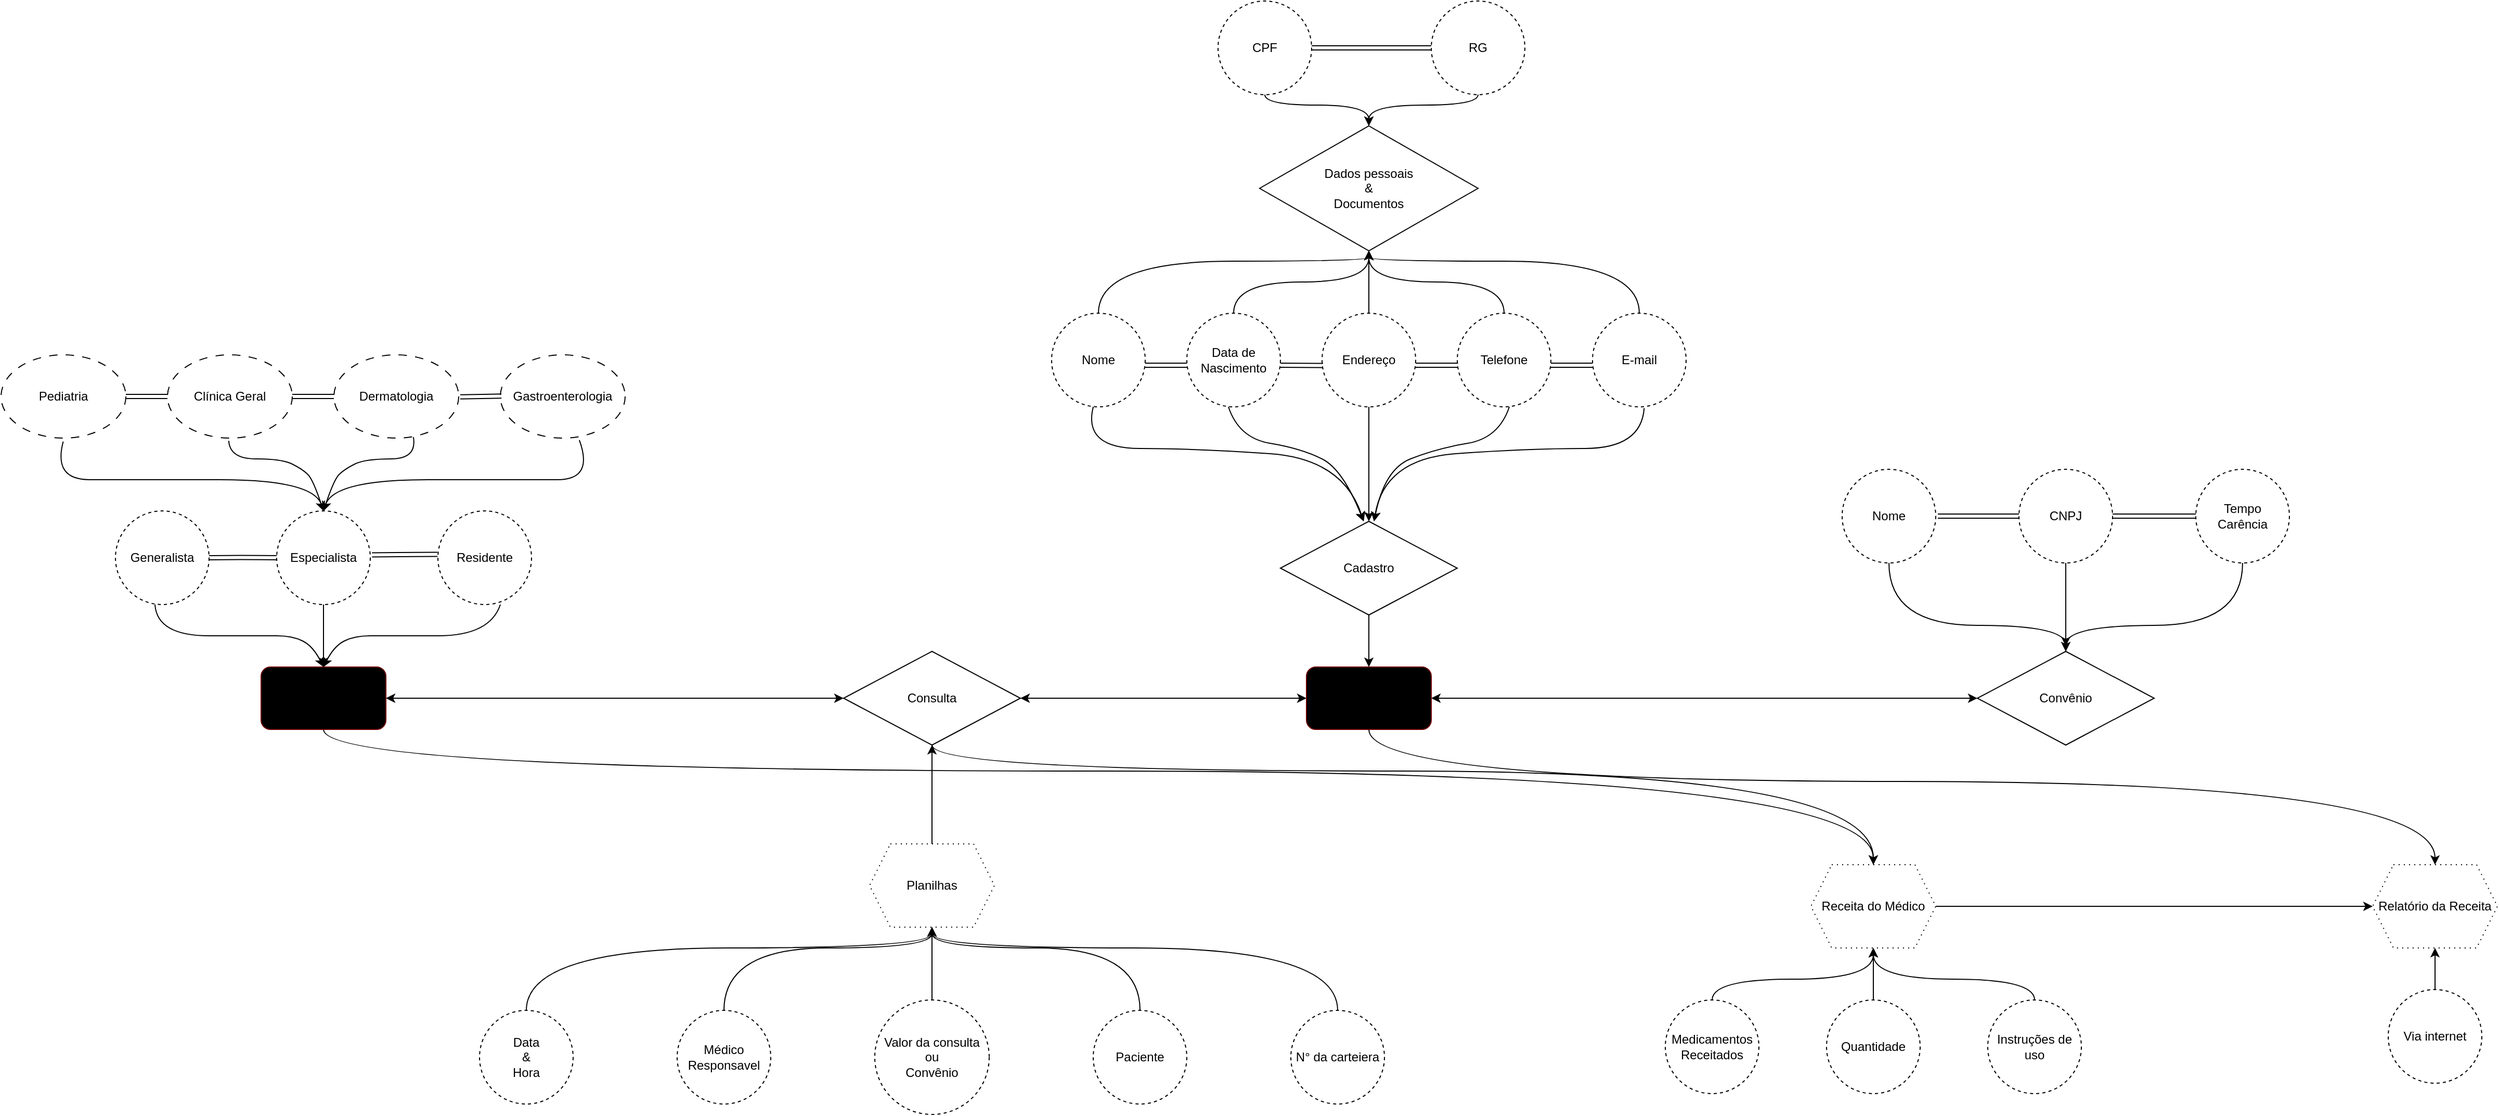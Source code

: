 <mxfile version="26.2.14">
  <diagram name="Página-1" id="sYi_9-bd4zvebP601EwW">
    <mxGraphModel dx="3021" dy="2364" grid="1" gridSize="10" guides="1" tooltips="1" connect="1" arrows="1" fold="1" page="1" pageScale="1" pageWidth="827" pageHeight="1169" background="none" math="0" shadow="0">
      <root>
        <mxCell id="0" />
        <mxCell id="1" parent="0" />
        <mxCell id="tx1sG5r3YP57wAG_Tnjf-47" style="edgeStyle=orthogonalEdgeStyle;rounded=0;orthogonalLoop=1;jettySize=auto;html=1;entryX=0.5;entryY=0;entryDx=0;entryDy=0;curved=1;" edge="1" parent="1" source="UL4wphMUHeNL7HO7xTFo-1" target="tx1sG5r3YP57wAG_Tnjf-45">
          <mxGeometry relative="1" as="geometry">
            <mxPoint x="1330" y="660" as="targetPoint" />
            <Array as="points">
              <mxPoint x="10" y="570" />
              <mxPoint x="1500" y="570" />
            </Array>
          </mxGeometry>
        </mxCell>
        <mxCell id="UL4wphMUHeNL7HO7xTFo-1" value="&lt;font style=&quot;&quot;&gt;Médico&lt;/font&gt;" style="rounded=1;whiteSpace=wrap;html=1;fillColor=light-dark(default, #49a3d0);fontColor=default;strokeColor=#6F0000;" parent="1" vertex="1">
          <mxGeometry x="-50" y="470" width="120" height="60" as="geometry" />
        </mxCell>
        <mxCell id="tx1sG5r3YP57wAG_Tnjf-57" style="edgeStyle=orthogonalEdgeStyle;rounded=0;orthogonalLoop=1;jettySize=auto;html=1;curved=1;" edge="1" parent="1" source="UL4wphMUHeNL7HO7xTFo-2" target="tx1sG5r3YP57wAG_Tnjf-56">
          <mxGeometry relative="1" as="geometry">
            <Array as="points">
              <mxPoint x="1015" y="580" />
              <mxPoint x="2040" y="580" />
            </Array>
          </mxGeometry>
        </mxCell>
        <mxCell id="UL4wphMUHeNL7HO7xTFo-2" value="Paciente" style="rounded=1;whiteSpace=wrap;html=1;fillColor=light-dark(default, #49a3d0);fontColor=default;strokeColor=#6F0000;" parent="1" vertex="1">
          <mxGeometry x="955" y="470" width="120" height="60" as="geometry" />
        </mxCell>
        <mxCell id="UL4wphMUHeNL7HO7xTFo-3" value="Generalista" style="ellipse;whiteSpace=wrap;html=1;aspect=fixed;strokeColor=light-dark(#000000,#FFE1F2);dashed=1;" parent="1" vertex="1">
          <mxGeometry x="-190" y="320" width="90" height="90" as="geometry" />
        </mxCell>
        <mxCell id="UL4wphMUHeNL7HO7xTFo-4" value="Especialista" style="ellipse;whiteSpace=wrap;html=1;aspect=fixed;strokeColor=light-dark(#000000,#FFE1F2);dashed=1;" parent="1" vertex="1">
          <mxGeometry x="-35" y="320" width="90" height="90" as="geometry" />
        </mxCell>
        <mxCell id="UL4wphMUHeNL7HO7xTFo-5" value="Residente" style="ellipse;whiteSpace=wrap;html=1;aspect=fixed;strokeColor=light-dark(#000000,#FFE1F2);dashed=1;" parent="1" vertex="1">
          <mxGeometry x="120" y="320" width="90" height="90" as="geometry" />
        </mxCell>
        <mxCell id="UL4wphMUHeNL7HO7xTFo-7" value="" style="shape=link;html=1;rounded=0;entryX=0;entryY=0.5;entryDx=0;entryDy=0;exitX=1;exitY=0.5;exitDx=0;exitDy=0;" parent="1" source="UL4wphMUHeNL7HO7xTFo-3" target="UL4wphMUHeNL7HO7xTFo-4" edge="1">
          <mxGeometry width="100" relative="1" as="geometry">
            <mxPoint x="-120" y="364.8" as="sourcePoint" />
            <mxPoint x="-50" y="370" as="targetPoint" />
            <Array as="points">
              <mxPoint x="-70" y="364.8" />
            </Array>
          </mxGeometry>
        </mxCell>
        <mxCell id="UL4wphMUHeNL7HO7xTFo-9" value="" style="shape=link;html=1;rounded=0;entryX=-0.004;entryY=0.464;entryDx=0;entryDy=0;exitX=1.018;exitY=0.469;exitDx=0;exitDy=0;exitPerimeter=0;entryPerimeter=0;" parent="1" source="UL4wphMUHeNL7HO7xTFo-4" target="UL4wphMUHeNL7HO7xTFo-5" edge="1">
          <mxGeometry width="100" relative="1" as="geometry">
            <mxPoint x="60.0" y="360.0" as="sourcePoint" />
            <mxPoint x="117.93" y="362.13" as="targetPoint" />
            <Array as="points">
              <mxPoint x="97.93" y="361.93" />
            </Array>
          </mxGeometry>
        </mxCell>
        <mxCell id="UL4wphMUHeNL7HO7xTFo-22" value="" style="curved=1;endArrow=classic;html=1;rounded=0;entryX=0.5;entryY=0;entryDx=0;entryDy=0;exitX=0.422;exitY=1;exitDx=0;exitDy=0;exitPerimeter=0;" parent="1" source="UL4wphMUHeNL7HO7xTFo-3" target="UL4wphMUHeNL7HO7xTFo-1" edge="1">
          <mxGeometry width="50" height="50" relative="1" as="geometry">
            <mxPoint x="-142" y="420" as="sourcePoint" />
            <mxPoint x="-20" y="420" as="targetPoint" />
            <Array as="points">
              <mxPoint x="-150" y="440" />
              <mxPoint x="-50" y="440" />
              <mxPoint x="-20" y="440" />
              <mxPoint y="450" />
            </Array>
          </mxGeometry>
        </mxCell>
        <mxCell id="UL4wphMUHeNL7HO7xTFo-26" value="" style="curved=1;endArrow=classic;html=1;rounded=0;exitX=0.667;exitY=1;exitDx=0;exitDy=0;exitPerimeter=0;entryX=0.5;entryY=0;entryDx=0;entryDy=0;" parent="1" source="UL4wphMUHeNL7HO7xTFo-5" target="UL4wphMUHeNL7HO7xTFo-1" edge="1">
          <mxGeometry width="50" height="50" relative="1" as="geometry">
            <mxPoint x="160" y="420" as="sourcePoint" />
            <mxPoint x="20" y="460" as="targetPoint" />
            <Array as="points">
              <mxPoint x="170" y="440" />
              <mxPoint x="70" y="440" />
              <mxPoint x="40" y="440" />
              <mxPoint x="20" y="450" />
            </Array>
          </mxGeometry>
        </mxCell>
        <mxCell id="UL4wphMUHeNL7HO7xTFo-27" value="" style="endArrow=classic;html=1;rounded=0;exitX=0.5;exitY=1;exitDx=0;exitDy=0;" parent="1" source="UL4wphMUHeNL7HO7xTFo-4" target="UL4wphMUHeNL7HO7xTFo-1" edge="1">
          <mxGeometry width="50" height="50" relative="1" as="geometry">
            <mxPoint x="40" y="440" as="sourcePoint" />
            <mxPoint x="90" y="390" as="targetPoint" />
          </mxGeometry>
        </mxCell>
        <mxCell id="UL4wphMUHeNL7HO7xTFo-28" value="Pediatria" style="ellipse;whiteSpace=wrap;html=1;dashed=1;dashPattern=8 8;strokeColor=light-dark(#000000,#FFD2EC);" parent="1" vertex="1">
          <mxGeometry x="-300" y="170" width="120" height="80" as="geometry" />
        </mxCell>
        <mxCell id="UL4wphMUHeNL7HO7xTFo-29" value="Clínica Geral" style="ellipse;whiteSpace=wrap;html=1;dashed=1;dashPattern=8 8;strokeColor=light-dark(#000000,#FFD2EC);" parent="1" vertex="1">
          <mxGeometry x="-140" y="170" width="120" height="80" as="geometry" />
        </mxCell>
        <mxCell id="UL4wphMUHeNL7HO7xTFo-30" value="Dermatologia" style="ellipse;whiteSpace=wrap;html=1;dashed=1;dashPattern=8 8;strokeColor=light-dark(#000000,#FFD2EC);" parent="1" vertex="1">
          <mxGeometry x="20" y="170" width="120" height="80" as="geometry" />
        </mxCell>
        <mxCell id="UL4wphMUHeNL7HO7xTFo-31" value="Gastroenterologia" style="ellipse;whiteSpace=wrap;html=1;dashed=1;dashPattern=8 8;strokeColor=light-dark(#000000,#FFD2EC);" parent="1" vertex="1">
          <mxGeometry x="180" y="170" width="120" height="80" as="geometry" />
        </mxCell>
        <mxCell id="UL4wphMUHeNL7HO7xTFo-35" value="" style="shape=link;html=1;rounded=0;exitX=1;exitY=0.5;exitDx=0;exitDy=0;entryX=0;entryY=0.5;entryDx=0;entryDy=0;" parent="1" source="UL4wphMUHeNL7HO7xTFo-28" target="UL4wphMUHeNL7HO7xTFo-29" edge="1">
          <mxGeometry width="100" relative="1" as="geometry">
            <mxPoint x="-160" y="280" as="sourcePoint" />
            <mxPoint x="-150" y="210" as="targetPoint" />
          </mxGeometry>
        </mxCell>
        <mxCell id="UL4wphMUHeNL7HO7xTFo-36" value="" style="shape=link;html=1;rounded=0;exitX=1;exitY=0.5;exitDx=0;exitDy=0;" parent="1" source="UL4wphMUHeNL7HO7xTFo-29" edge="1">
          <mxGeometry width="100" relative="1" as="geometry">
            <mxPoint y="210" as="sourcePoint" />
            <mxPoint x="20" y="210" as="targetPoint" />
            <Array as="points">
              <mxPoint x="10" y="210" />
            </Array>
          </mxGeometry>
        </mxCell>
        <mxCell id="UL4wphMUHeNL7HO7xTFo-37" value="" style="shape=link;html=1;rounded=0;entryX=0.009;entryY=0.496;entryDx=0;entryDy=0;entryPerimeter=0;exitX=1.012;exitY=0.505;exitDx=0;exitDy=0;exitPerimeter=0;" parent="1" source="UL4wphMUHeNL7HO7xTFo-30" target="UL4wphMUHeNL7HO7xTFo-31" edge="1">
          <mxGeometry width="100" relative="1" as="geometry">
            <mxPoint x="150" y="210" as="sourcePoint" />
            <mxPoint x="170" y="210" as="targetPoint" />
            <Array as="points">
              <mxPoint x="170" y="209.86" />
            </Array>
          </mxGeometry>
        </mxCell>
        <mxCell id="UL4wphMUHeNL7HO7xTFo-38" value="" style="curved=1;endArrow=classic;html=1;rounded=0;exitX=0.498;exitY=1.042;exitDx=0;exitDy=0;exitPerimeter=0;entryX=0.5;entryY=0;entryDx=0;entryDy=0;" parent="1" source="UL4wphMUHeNL7HO7xTFo-28" target="UL4wphMUHeNL7HO7xTFo-4" edge="1">
          <mxGeometry width="50" height="50" relative="1" as="geometry">
            <mxPoint x="-60" y="290" as="sourcePoint" />
            <mxPoint x="20" y="280" as="targetPoint" />
            <Array as="points">
              <mxPoint x="-250" y="290" />
              <mxPoint x="-180" y="290" />
              <mxPoint y="290" />
            </Array>
          </mxGeometry>
        </mxCell>
        <mxCell id="UL4wphMUHeNL7HO7xTFo-39" value="" style="curved=1;endArrow=classic;html=1;rounded=0;exitX=0.633;exitY=1.024;exitDx=0;exitDy=0;exitPerimeter=0;entryX=0.5;entryY=0;entryDx=0;entryDy=0;" parent="1" source="UL4wphMUHeNL7HO7xTFo-31" target="UL4wphMUHeNL7HO7xTFo-4" edge="1">
          <mxGeometry width="50" height="50" relative="1" as="geometry">
            <mxPoint x="260" y="253" as="sourcePoint" />
            <mxPoint x="10" y="320" as="targetPoint" />
            <Array as="points">
              <mxPoint x="270" y="290" />
              <mxPoint x="200" y="290" />
              <mxPoint x="20" y="290" />
            </Array>
          </mxGeometry>
        </mxCell>
        <mxCell id="UL4wphMUHeNL7HO7xTFo-40" value="" style="curved=1;endArrow=classic;html=1;rounded=0;exitX=0.491;exitY=1.033;exitDx=0;exitDy=0;exitPerimeter=0;" parent="1" source="UL4wphMUHeNL7HO7xTFo-29" edge="1">
          <mxGeometry width="50" height="50" relative="1" as="geometry">
            <mxPoint x="-10" y="300" as="sourcePoint" />
            <mxPoint x="10" y="320" as="targetPoint" />
            <Array as="points">
              <mxPoint x="-80" y="270" />
              <mxPoint x="-30" y="270" />
              <mxPoint x="-10" y="280" />
              <mxPoint y="290" />
            </Array>
          </mxGeometry>
        </mxCell>
        <mxCell id="UL4wphMUHeNL7HO7xTFo-41" value="" style="curved=1;endArrow=classic;html=1;rounded=0;exitX=0.637;exitY=0.988;exitDx=0;exitDy=0;exitPerimeter=0;" parent="1" source="UL4wphMUHeNL7HO7xTFo-30" edge="1">
          <mxGeometry width="50" height="50" relative="1" as="geometry">
            <mxPoint x="101" y="253" as="sourcePoint" />
            <mxPoint x="10" y="320" as="targetPoint" />
            <Array as="points">
              <mxPoint x="100" y="270" />
              <mxPoint x="50" y="270" />
              <mxPoint x="30" y="280" />
              <mxPoint x="20" y="290" />
            </Array>
          </mxGeometry>
        </mxCell>
        <mxCell id="tx1sG5r3YP57wAG_Tnjf-2" style="edgeStyle=orthogonalEdgeStyle;rounded=0;orthogonalLoop=1;jettySize=auto;html=1;curved=1;" edge="1" parent="1" source="UL4wphMUHeNL7HO7xTFo-44" target="UL4wphMUHeNL7HO7xTFo-69">
          <mxGeometry relative="1" as="geometry">
            <Array as="points">
              <mxPoint x="755" y="80" />
              <mxPoint x="1015" y="80" />
            </Array>
          </mxGeometry>
        </mxCell>
        <mxCell id="UL4wphMUHeNL7HO7xTFo-44" value="Nome" style="ellipse;whiteSpace=wrap;html=1;aspect=fixed;strokeColor=light-dark(#000000,#FFE1F2);dashed=1;" parent="1" vertex="1">
          <mxGeometry x="710" y="130" width="90" height="90" as="geometry" />
        </mxCell>
        <mxCell id="tx1sG5r3YP57wAG_Tnjf-3" style="edgeStyle=orthogonalEdgeStyle;rounded=0;orthogonalLoop=1;jettySize=auto;html=1;entryX=0.5;entryY=1;entryDx=0;entryDy=0;curved=1;" edge="1" parent="1" source="UL4wphMUHeNL7HO7xTFo-45" target="UL4wphMUHeNL7HO7xTFo-69">
          <mxGeometry relative="1" as="geometry" />
        </mxCell>
        <mxCell id="UL4wphMUHeNL7HO7xTFo-45" value="Data de Nascimento" style="ellipse;whiteSpace=wrap;html=1;aspect=fixed;strokeColor=light-dark(#000000,#FFE1F2);dashed=1;" parent="1" vertex="1">
          <mxGeometry x="840" y="130" width="90" height="90" as="geometry" />
        </mxCell>
        <mxCell id="tx1sG5r3YP57wAG_Tnjf-4" style="edgeStyle=orthogonalEdgeStyle;rounded=0;orthogonalLoop=1;jettySize=auto;html=1;entryX=0.5;entryY=1;entryDx=0;entryDy=0;" edge="1" parent="1" source="UL4wphMUHeNL7HO7xTFo-46" target="UL4wphMUHeNL7HO7xTFo-69">
          <mxGeometry relative="1" as="geometry" />
        </mxCell>
        <mxCell id="UL4wphMUHeNL7HO7xTFo-46" value="Endereço" style="ellipse;whiteSpace=wrap;html=1;aspect=fixed;strokeColor=light-dark(#000000,#FFE1F2);dashed=1;" parent="1" vertex="1">
          <mxGeometry x="970" y="130" width="90" height="90" as="geometry" />
        </mxCell>
        <mxCell id="tx1sG5r3YP57wAG_Tnjf-5" style="edgeStyle=orthogonalEdgeStyle;rounded=0;orthogonalLoop=1;jettySize=auto;html=1;entryX=0.5;entryY=1;entryDx=0;entryDy=0;curved=1;" edge="1" parent="1" source="UL4wphMUHeNL7HO7xTFo-47" target="UL4wphMUHeNL7HO7xTFo-69">
          <mxGeometry relative="1" as="geometry" />
        </mxCell>
        <mxCell id="UL4wphMUHeNL7HO7xTFo-47" value="Telefone" style="ellipse;whiteSpace=wrap;html=1;aspect=fixed;strokeColor=light-dark(#000000,#FFE1F2);dashed=1;" parent="1" vertex="1">
          <mxGeometry x="1100" y="130" width="90" height="90" as="geometry" />
        </mxCell>
        <mxCell id="tx1sG5r3YP57wAG_Tnjf-6" style="edgeStyle=orthogonalEdgeStyle;rounded=0;orthogonalLoop=1;jettySize=auto;html=1;curved=1;" edge="1" parent="1" source="UL4wphMUHeNL7HO7xTFo-48" target="UL4wphMUHeNL7HO7xTFo-69">
          <mxGeometry relative="1" as="geometry">
            <Array as="points">
              <mxPoint x="1275" y="80" />
              <mxPoint x="1015" y="80" />
            </Array>
          </mxGeometry>
        </mxCell>
        <mxCell id="UL4wphMUHeNL7HO7xTFo-48" value="E-mail" style="ellipse;whiteSpace=wrap;html=1;aspect=fixed;strokeColor=light-dark(#000000,#FFE1F2);dashed=1;" parent="1" vertex="1">
          <mxGeometry x="1230" y="130" width="90" height="90" as="geometry" />
        </mxCell>
        <mxCell id="UL4wphMUHeNL7HO7xTFo-68" style="edgeStyle=orthogonalEdgeStyle;rounded=0;orthogonalLoop=1;jettySize=auto;html=1;entryX=0.5;entryY=0;entryDx=0;entryDy=0;" parent="1" source="UL4wphMUHeNL7HO7xTFo-50" target="UL4wphMUHeNL7HO7xTFo-2" edge="1">
          <mxGeometry relative="1" as="geometry" />
        </mxCell>
        <mxCell id="UL4wphMUHeNL7HO7xTFo-50" value="Cadastro" style="rhombus;whiteSpace=wrap;html=1;strokeColor=light-dark(#000000,#FFC3E5);" parent="1" vertex="1">
          <mxGeometry x="930" y="330" width="170" height="90" as="geometry" />
        </mxCell>
        <mxCell id="UL4wphMUHeNL7HO7xTFo-51" value="" style="curved=1;endArrow=classic;html=1;rounded=0;entryX=0.471;entryY=0;entryDx=0;entryDy=0;entryPerimeter=0;exitX=0.556;exitY=1;exitDx=0;exitDy=0;exitPerimeter=0;" parent="1" target="UL4wphMUHeNL7HO7xTFo-50" edge="1">
          <mxGeometry width="50" height="50" relative="1" as="geometry">
            <mxPoint x="750.04" y="220" as="sourcePoint" />
            <mxPoint x="1005" y="327.03" as="targetPoint" />
            <Array as="points">
              <mxPoint x="740" y="260" />
              <mxPoint x="850" y="260" />
              <mxPoint x="990" y="270" />
            </Array>
          </mxGeometry>
        </mxCell>
        <mxCell id="UL4wphMUHeNL7HO7xTFo-52" value="" style="curved=1;endArrow=classic;html=1;rounded=0;entryX=0.529;entryY=0;entryDx=0;entryDy=0;entryPerimeter=0;exitX=0.552;exitY=1.013;exitDx=0;exitDy=0;exitPerimeter=0;" parent="1" target="UL4wphMUHeNL7HO7xTFo-50" edge="1" source="UL4wphMUHeNL7HO7xTFo-48">
          <mxGeometry width="50" height="50" relative="1" as="geometry">
            <mxPoint x="1277" y="230" as="sourcePoint" />
            <mxPoint x="1020" y="320" as="targetPoint" />
            <Array as="points">
              <mxPoint x="1277" y="260" />
              <mxPoint x="1167" y="260" />
              <mxPoint x="1030" y="270" />
            </Array>
          </mxGeometry>
        </mxCell>
        <mxCell id="tx1sG5r3YP57wAG_Tnjf-46" style="edgeStyle=orthogonalEdgeStyle;rounded=0;orthogonalLoop=1;jettySize=auto;html=1;curved=1;" edge="1" parent="1" source="UL4wphMUHeNL7HO7xTFo-53" target="tx1sG5r3YP57wAG_Tnjf-45">
          <mxGeometry relative="1" as="geometry">
            <Array as="points">
              <mxPoint x="595" y="570" />
              <mxPoint x="1500" y="570" />
            </Array>
          </mxGeometry>
        </mxCell>
        <mxCell id="UL4wphMUHeNL7HO7xTFo-53" value="Consulta" style="rhombus;whiteSpace=wrap;html=1;strokeColor=light-dark(#000000,#FFC3E5);" parent="1" vertex="1">
          <mxGeometry x="510" y="455" width="170" height="90" as="geometry" />
        </mxCell>
        <mxCell id="UL4wphMUHeNL7HO7xTFo-56" value="" style="endArrow=classic;startArrow=classic;html=1;rounded=0;exitX=1;exitY=0.5;exitDx=0;exitDy=0;entryX=0;entryY=0.5;entryDx=0;entryDy=0;" parent="1" source="UL4wphMUHeNL7HO7xTFo-1" target="UL4wphMUHeNL7HO7xTFo-53" edge="1">
          <mxGeometry width="50" height="50" relative="1" as="geometry">
            <mxPoint x="410" y="540" as="sourcePoint" />
            <mxPoint x="520" y="500" as="targetPoint" />
          </mxGeometry>
        </mxCell>
        <mxCell id="UL4wphMUHeNL7HO7xTFo-57" value="" style="endArrow=classic;startArrow=classic;html=1;rounded=0;entryX=0;entryY=0.5;entryDx=0;entryDy=0;exitX=1;exitY=0.5;exitDx=0;exitDy=0;" parent="1" source="UL4wphMUHeNL7HO7xTFo-53" target="UL4wphMUHeNL7HO7xTFo-2" edge="1">
          <mxGeometry width="50" height="50" relative="1" as="geometry">
            <mxPoint x="710" y="501" as="sourcePoint" />
            <mxPoint x="968" y="500.5" as="targetPoint" />
          </mxGeometry>
        </mxCell>
        <mxCell id="UL4wphMUHeNL7HO7xTFo-59" value="" style="curved=1;endArrow=classic;html=1;rounded=0;exitX=0.556;exitY=1;exitDx=0;exitDy=0;exitPerimeter=0;" parent="1" edge="1">
          <mxGeometry width="50" height="50" relative="1" as="geometry">
            <mxPoint x="880" y="220" as="sourcePoint" />
            <mxPoint x="1010" y="330" as="targetPoint" />
            <Array as="points">
              <mxPoint x="890" y="250" />
              <mxPoint x="950" y="260" />
              <mxPoint x="989.96" y="280" />
            </Array>
          </mxGeometry>
        </mxCell>
        <mxCell id="UL4wphMUHeNL7HO7xTFo-61" value="" style="curved=1;endArrow=classic;html=1;rounded=0;exitX=0.556;exitY=1;exitDx=0;exitDy=0;exitPerimeter=0;" parent="1" source="UL4wphMUHeNL7HO7xTFo-47" edge="1">
          <mxGeometry width="50" height="50" relative="1" as="geometry">
            <mxPoint x="1150" y="230" as="sourcePoint" />
            <mxPoint x="1020" y="330" as="targetPoint" />
            <Array as="points">
              <mxPoint x="1140" y="250" />
              <mxPoint x="1080" y="260" />
              <mxPoint x="1030" y="280" />
            </Array>
          </mxGeometry>
        </mxCell>
        <mxCell id="UL4wphMUHeNL7HO7xTFo-62" value="" style="endArrow=classic;html=1;rounded=0;exitX=0.5;exitY=1;exitDx=0;exitDy=0;entryX=0.5;entryY=0;entryDx=0;entryDy=0;" parent="1" source="UL4wphMUHeNL7HO7xTFo-46" target="UL4wphMUHeNL7HO7xTFo-50" edge="1">
          <mxGeometry width="50" height="50" relative="1" as="geometry">
            <mxPoint x="990" y="320" as="sourcePoint" />
            <mxPoint x="1040" y="270" as="targetPoint" />
          </mxGeometry>
        </mxCell>
        <mxCell id="UL4wphMUHeNL7HO7xTFo-64" value="" style="shape=link;html=1;rounded=0;exitX=1;exitY=0.556;exitDx=0;exitDy=0;exitPerimeter=0;entryX=0;entryY=0.556;entryDx=0;entryDy=0;entryPerimeter=0;" parent="1" source="UL4wphMUHeNL7HO7xTFo-44" target="UL4wphMUHeNL7HO7xTFo-45" edge="1">
          <mxGeometry width="100" relative="1" as="geometry">
            <mxPoint x="780" y="219.81" as="sourcePoint" />
            <mxPoint x="880" y="219.81" as="targetPoint" />
          </mxGeometry>
        </mxCell>
        <mxCell id="UL4wphMUHeNL7HO7xTFo-65" value="" style="shape=link;html=1;rounded=0;exitX=1;exitY=0.556;exitDx=0;exitDy=0;exitPerimeter=0;entryX=0.01;entryY=0.558;entryDx=0;entryDy=0;entryPerimeter=0;" parent="1" source="UL4wphMUHeNL7HO7xTFo-45" target="UL4wphMUHeNL7HO7xTFo-46" edge="1">
          <mxGeometry width="100" relative="1" as="geometry">
            <mxPoint x="900" y="210" as="sourcePoint" />
            <mxPoint x="1000" y="210" as="targetPoint" />
          </mxGeometry>
        </mxCell>
        <mxCell id="UL4wphMUHeNL7HO7xTFo-66" value="" style="shape=link;html=1;rounded=0;exitX=1;exitY=0.556;exitDx=0;exitDy=0;exitPerimeter=0;entryX=0.008;entryY=0.556;entryDx=0;entryDy=0;entryPerimeter=0;" parent="1" source="UL4wphMUHeNL7HO7xTFo-46" target="UL4wphMUHeNL7HO7xTFo-47" edge="1">
          <mxGeometry width="100" relative="1" as="geometry">
            <mxPoint x="1040" y="210" as="sourcePoint" />
            <mxPoint x="1140" y="210" as="targetPoint" />
          </mxGeometry>
        </mxCell>
        <mxCell id="UL4wphMUHeNL7HO7xTFo-67" value="" style="shape=link;html=1;rounded=0;exitX=1;exitY=0.556;exitDx=0;exitDy=0;exitPerimeter=0;entryX=0;entryY=0.556;entryDx=0;entryDy=0;entryPerimeter=0;" parent="1" source="UL4wphMUHeNL7HO7xTFo-47" target="UL4wphMUHeNL7HO7xTFo-48" edge="1">
          <mxGeometry width="100" relative="1" as="geometry">
            <mxPoint x="1120" y="200" as="sourcePoint" />
            <mxPoint x="1220" y="200" as="targetPoint" />
          </mxGeometry>
        </mxCell>
        <mxCell id="UL4wphMUHeNL7HO7xTFo-69" value="Dados pessoais&lt;div&gt;&amp;amp;&lt;/div&gt;&lt;div&gt;Documentos&lt;/div&gt;" style="rhombus;whiteSpace=wrap;html=1;strokeColor=light-dark(#000000,#FFC3E5);" parent="1" vertex="1">
          <mxGeometry x="910" y="-50" width="210" height="120" as="geometry" />
        </mxCell>
        <mxCell id="tx1sG5r3YP57wAG_Tnjf-11" style="edgeStyle=orthogonalEdgeStyle;rounded=0;orthogonalLoop=1;jettySize=auto;html=1;curved=1;" edge="1" parent="1" source="tx1sG5r3YP57wAG_Tnjf-7" target="UL4wphMUHeNL7HO7xTFo-69">
          <mxGeometry relative="1" as="geometry">
            <Array as="points">
              <mxPoint x="915" y="-70" />
              <mxPoint x="1015" y="-70" />
            </Array>
          </mxGeometry>
        </mxCell>
        <mxCell id="tx1sG5r3YP57wAG_Tnjf-7" value="CPF" style="ellipse;whiteSpace=wrap;html=1;aspect=fixed;strokeColor=light-dark(#000000,#FFE1F2);dashed=1;" vertex="1" parent="1">
          <mxGeometry x="870" y="-170" width="90" height="90" as="geometry" />
        </mxCell>
        <mxCell id="tx1sG5r3YP57wAG_Tnjf-10" style="edgeStyle=orthogonalEdgeStyle;rounded=0;orthogonalLoop=1;jettySize=auto;html=1;curved=1;" edge="1" parent="1" source="tx1sG5r3YP57wAG_Tnjf-8" target="UL4wphMUHeNL7HO7xTFo-69">
          <mxGeometry relative="1" as="geometry">
            <Array as="points">
              <mxPoint x="1120" y="-70" />
              <mxPoint x="1015" y="-70" />
            </Array>
          </mxGeometry>
        </mxCell>
        <mxCell id="tx1sG5r3YP57wAG_Tnjf-8" value="RG" style="ellipse;whiteSpace=wrap;html=1;aspect=fixed;strokeColor=light-dark(#000000,#FFE1F2);dashed=1;" vertex="1" parent="1">
          <mxGeometry x="1075" y="-170" width="90" height="90" as="geometry" />
        </mxCell>
        <mxCell id="tx1sG5r3YP57wAG_Tnjf-12" value="Convênio" style="rhombus;whiteSpace=wrap;html=1;strokeColor=light-dark(#000000,#FFC3E5);" vertex="1" parent="1">
          <mxGeometry x="1600" y="455" width="170" height="90" as="geometry" />
        </mxCell>
        <mxCell id="tx1sG5r3YP57wAG_Tnjf-13" value="" style="endArrow=classic;startArrow=classic;html=1;rounded=0;exitX=1;exitY=0.5;exitDx=0;exitDy=0;entryX=0;entryY=0.5;entryDx=0;entryDy=0;" edge="1" parent="1" source="UL4wphMUHeNL7HO7xTFo-2" target="tx1sG5r3YP57wAG_Tnjf-12">
          <mxGeometry width="50" height="50" relative="1" as="geometry">
            <mxPoint x="1100" y="500" as="sourcePoint" />
            <mxPoint x="1330" y="500" as="targetPoint" />
          </mxGeometry>
        </mxCell>
        <mxCell id="tx1sG5r3YP57wAG_Tnjf-18" style="edgeStyle=orthogonalEdgeStyle;rounded=0;orthogonalLoop=1;jettySize=auto;html=1;curved=1;" edge="1" parent="1" source="tx1sG5r3YP57wAG_Tnjf-14" target="tx1sG5r3YP57wAG_Tnjf-12">
          <mxGeometry relative="1" as="geometry">
            <Array as="points">
              <mxPoint x="1515" y="430" />
              <mxPoint x="1685" y="430" />
            </Array>
          </mxGeometry>
        </mxCell>
        <mxCell id="tx1sG5r3YP57wAG_Tnjf-14" value="Nome" style="ellipse;whiteSpace=wrap;html=1;aspect=fixed;strokeColor=light-dark(#000000,#FFE1F2);dashed=1;" vertex="1" parent="1">
          <mxGeometry x="1470" y="280" width="90" height="90" as="geometry" />
        </mxCell>
        <mxCell id="tx1sG5r3YP57wAG_Tnjf-19" style="edgeStyle=orthogonalEdgeStyle;rounded=0;orthogonalLoop=1;jettySize=auto;html=1;" edge="1" parent="1" source="tx1sG5r3YP57wAG_Tnjf-15">
          <mxGeometry relative="1" as="geometry">
            <mxPoint x="1685" y="450" as="targetPoint" />
          </mxGeometry>
        </mxCell>
        <mxCell id="tx1sG5r3YP57wAG_Tnjf-15" value="CNPJ" style="ellipse;whiteSpace=wrap;html=1;aspect=fixed;strokeColor=light-dark(#000000,#FFE1F2);dashed=1;" vertex="1" parent="1">
          <mxGeometry x="1640" y="280" width="90" height="90" as="geometry" />
        </mxCell>
        <mxCell id="tx1sG5r3YP57wAG_Tnjf-20" style="edgeStyle=orthogonalEdgeStyle;rounded=0;orthogonalLoop=1;jettySize=auto;html=1;curved=1;" edge="1" parent="1" source="tx1sG5r3YP57wAG_Tnjf-16" target="tx1sG5r3YP57wAG_Tnjf-12">
          <mxGeometry relative="1" as="geometry">
            <Array as="points">
              <mxPoint x="1855" y="430" />
              <mxPoint x="1685" y="430" />
            </Array>
          </mxGeometry>
        </mxCell>
        <mxCell id="tx1sG5r3YP57wAG_Tnjf-16" value="Tempo&lt;div&gt;Carência&lt;/div&gt;" style="ellipse;whiteSpace=wrap;html=1;aspect=fixed;strokeColor=light-dark(#000000,#FFE1F2);dashed=1;" vertex="1" parent="1">
          <mxGeometry x="1810" y="280" width="90" height="90" as="geometry" />
        </mxCell>
        <mxCell id="tx1sG5r3YP57wAG_Tnjf-22" value="" style="shape=link;html=1;rounded=0;exitX=1;exitY=0.5;exitDx=0;exitDy=0;entryX=0;entryY=0.5;entryDx=0;entryDy=0;" edge="1" parent="1" source="tx1sG5r3YP57wAG_Tnjf-7" target="tx1sG5r3YP57wAG_Tnjf-8">
          <mxGeometry width="100" relative="1" as="geometry">
            <mxPoint x="960" y="-110" as="sourcePoint" />
            <mxPoint x="1070" y="-125" as="targetPoint" />
          </mxGeometry>
        </mxCell>
        <mxCell id="tx1sG5r3YP57wAG_Tnjf-23" value="" style="shape=link;html=1;rounded=0;entryX=0;entryY=0.5;entryDx=0;entryDy=0;" edge="1" parent="1" target="tx1sG5r3YP57wAG_Tnjf-15">
          <mxGeometry width="100" relative="1" as="geometry">
            <mxPoint x="1562" y="325" as="sourcePoint" />
            <mxPoint x="1670" y="340" as="targetPoint" />
          </mxGeometry>
        </mxCell>
        <mxCell id="tx1sG5r3YP57wAG_Tnjf-24" value="" style="shape=link;html=1;rounded=0;exitX=0;exitY=0.5;exitDx=0;exitDy=0;entryX=1;entryY=0.5;entryDx=0;entryDy=0;" edge="1" parent="1" source="tx1sG5r3YP57wAG_Tnjf-16" target="tx1sG5r3YP57wAG_Tnjf-15">
          <mxGeometry width="100" relative="1" as="geometry">
            <mxPoint x="1570" y="340" as="sourcePoint" />
            <mxPoint x="1670" y="340" as="targetPoint" />
          </mxGeometry>
        </mxCell>
        <mxCell id="tx1sG5r3YP57wAG_Tnjf-27" style="edgeStyle=orthogonalEdgeStyle;rounded=0;orthogonalLoop=1;jettySize=auto;html=1;entryX=0.5;entryY=1;entryDx=0;entryDy=0;" edge="1" parent="1" source="tx1sG5r3YP57wAG_Tnjf-26" target="UL4wphMUHeNL7HO7xTFo-53">
          <mxGeometry relative="1" as="geometry">
            <mxPoint x="595" y="550" as="targetPoint" />
          </mxGeometry>
        </mxCell>
        <mxCell id="tx1sG5r3YP57wAG_Tnjf-26" value="Planilhas" style="shape=hexagon;perimeter=hexagonPerimeter2;whiteSpace=wrap;html=1;fixedSize=1;dashed=1;dashPattern=1 4;" vertex="1" parent="1">
          <mxGeometry x="535" y="640" width="120" height="80" as="geometry" />
        </mxCell>
        <mxCell id="tx1sG5r3YP57wAG_Tnjf-38" style="edgeStyle=orthogonalEdgeStyle;rounded=0;orthogonalLoop=1;jettySize=auto;html=1;entryX=0.5;entryY=1;entryDx=0;entryDy=0;curved=1;" edge="1" parent="1" source="tx1sG5r3YP57wAG_Tnjf-28" target="tx1sG5r3YP57wAG_Tnjf-26">
          <mxGeometry relative="1" as="geometry">
            <Array as="points">
              <mxPoint x="205" y="740" />
              <mxPoint x="595" y="740" />
            </Array>
          </mxGeometry>
        </mxCell>
        <mxCell id="tx1sG5r3YP57wAG_Tnjf-28" value="Data&lt;br&gt;&amp;amp;&lt;div&gt;Hora&lt;/div&gt;" style="ellipse;whiteSpace=wrap;html=1;aspect=fixed;strokeColor=light-dark(#000000,#FFE1F2);dashed=1;" vertex="1" parent="1">
          <mxGeometry x="160" y="800" width="90" height="90" as="geometry" />
        </mxCell>
        <mxCell id="tx1sG5r3YP57wAG_Tnjf-37" style="edgeStyle=orthogonalEdgeStyle;rounded=0;orthogonalLoop=1;jettySize=auto;html=1;entryX=0.5;entryY=1;entryDx=0;entryDy=0;curved=1;" edge="1" parent="1" source="tx1sG5r3YP57wAG_Tnjf-29" target="tx1sG5r3YP57wAG_Tnjf-26">
          <mxGeometry relative="1" as="geometry">
            <Array as="points">
              <mxPoint x="395" y="740" />
              <mxPoint x="595" y="740" />
            </Array>
          </mxGeometry>
        </mxCell>
        <mxCell id="tx1sG5r3YP57wAG_Tnjf-29" value="Médico Responsavel" style="ellipse;whiteSpace=wrap;html=1;aspect=fixed;strokeColor=light-dark(#000000,#FFE1F2);dashed=1;" vertex="1" parent="1">
          <mxGeometry x="350" y="800" width="90" height="90" as="geometry" />
        </mxCell>
        <mxCell id="tx1sG5r3YP57wAG_Tnjf-34" style="edgeStyle=orthogonalEdgeStyle;rounded=0;orthogonalLoop=1;jettySize=auto;html=1;curved=1;" edge="1" parent="1" source="tx1sG5r3YP57wAG_Tnjf-30" target="tx1sG5r3YP57wAG_Tnjf-26">
          <mxGeometry relative="1" as="geometry">
            <Array as="points">
              <mxPoint x="795" y="740" />
              <mxPoint x="595" y="740" />
            </Array>
          </mxGeometry>
        </mxCell>
        <mxCell id="tx1sG5r3YP57wAG_Tnjf-30" value="Paciente" style="ellipse;whiteSpace=wrap;html=1;aspect=fixed;strokeColor=light-dark(#000000,#FFE1F2);dashed=1;" vertex="1" parent="1">
          <mxGeometry x="750" y="800" width="90" height="90" as="geometry" />
        </mxCell>
        <mxCell id="tx1sG5r3YP57wAG_Tnjf-33" style="edgeStyle=orthogonalEdgeStyle;rounded=0;orthogonalLoop=1;jettySize=auto;html=1;entryX=0.5;entryY=1;entryDx=0;entryDy=0;" edge="1" parent="1" source="tx1sG5r3YP57wAG_Tnjf-31" target="tx1sG5r3YP57wAG_Tnjf-26">
          <mxGeometry relative="1" as="geometry" />
        </mxCell>
        <mxCell id="tx1sG5r3YP57wAG_Tnjf-31" value="Valor da consulta ou&lt;br&gt;Convênio" style="ellipse;whiteSpace=wrap;html=1;aspect=fixed;strokeColor=light-dark(#000000,#FFE1F2);dashed=1;" vertex="1" parent="1">
          <mxGeometry x="540" y="790" width="110" height="110" as="geometry" />
        </mxCell>
        <mxCell id="tx1sG5r3YP57wAG_Tnjf-36" style="edgeStyle=orthogonalEdgeStyle;rounded=0;orthogonalLoop=1;jettySize=auto;html=1;entryX=0.5;entryY=1;entryDx=0;entryDy=0;curved=1;" edge="1" parent="1" source="tx1sG5r3YP57wAG_Tnjf-32" target="tx1sG5r3YP57wAG_Tnjf-26">
          <mxGeometry relative="1" as="geometry">
            <Array as="points">
              <mxPoint x="985" y="740" />
              <mxPoint x="595" y="740" />
            </Array>
          </mxGeometry>
        </mxCell>
        <mxCell id="tx1sG5r3YP57wAG_Tnjf-32" value="N° da carteiera" style="ellipse;whiteSpace=wrap;html=1;aspect=fixed;strokeColor=light-dark(#000000,#FFE1F2);dashed=1;" vertex="1" parent="1">
          <mxGeometry x="940" y="800" width="90" height="90" as="geometry" />
        </mxCell>
        <mxCell id="tx1sG5r3YP57wAG_Tnjf-55" style="edgeStyle=orthogonalEdgeStyle;rounded=0;orthogonalLoop=1;jettySize=auto;html=1;entryX=0;entryY=0.5;entryDx=0;entryDy=0;" edge="1" parent="1" source="tx1sG5r3YP57wAG_Tnjf-45" target="tx1sG5r3YP57wAG_Tnjf-56">
          <mxGeometry relative="1" as="geometry">
            <mxPoint x="2000" y="700" as="targetPoint" />
          </mxGeometry>
        </mxCell>
        <mxCell id="tx1sG5r3YP57wAG_Tnjf-45" value="Receita do Médico" style="shape=hexagon;perimeter=hexagonPerimeter2;whiteSpace=wrap;html=1;fixedSize=1;dashed=1;dashPattern=1 4;" vertex="1" parent="1">
          <mxGeometry x="1440" y="660" width="120" height="80" as="geometry" />
        </mxCell>
        <mxCell id="tx1sG5r3YP57wAG_Tnjf-51" style="edgeStyle=orthogonalEdgeStyle;rounded=0;orthogonalLoop=1;jettySize=auto;html=1;entryX=0.5;entryY=1;entryDx=0;entryDy=0;curved=1;" edge="1" parent="1" source="tx1sG5r3YP57wAG_Tnjf-48" target="tx1sG5r3YP57wAG_Tnjf-45">
          <mxGeometry relative="1" as="geometry">
            <Array as="points">
              <mxPoint x="1345" y="770" />
              <mxPoint x="1500" y="770" />
            </Array>
          </mxGeometry>
        </mxCell>
        <mxCell id="tx1sG5r3YP57wAG_Tnjf-48" value="Medicamentos Receitados" style="ellipse;whiteSpace=wrap;html=1;aspect=fixed;strokeColor=light-dark(#000000,#FFE1F2);dashed=1;" vertex="1" parent="1">
          <mxGeometry x="1300" y="790" width="90" height="90" as="geometry" />
        </mxCell>
        <mxCell id="tx1sG5r3YP57wAG_Tnjf-52" style="edgeStyle=orthogonalEdgeStyle;rounded=0;orthogonalLoop=1;jettySize=auto;html=1;" edge="1" parent="1" source="tx1sG5r3YP57wAG_Tnjf-49">
          <mxGeometry relative="1" as="geometry">
            <mxPoint x="1500.0" y="740" as="targetPoint" />
          </mxGeometry>
        </mxCell>
        <mxCell id="tx1sG5r3YP57wAG_Tnjf-49" value="Quantidade" style="ellipse;whiteSpace=wrap;html=1;aspect=fixed;strokeColor=light-dark(#000000,#FFE1F2);dashed=1;" vertex="1" parent="1">
          <mxGeometry x="1455" y="790" width="90" height="90" as="geometry" />
        </mxCell>
        <mxCell id="tx1sG5r3YP57wAG_Tnjf-53" style="edgeStyle=orthogonalEdgeStyle;rounded=0;orthogonalLoop=1;jettySize=auto;html=1;entryX=0.5;entryY=1;entryDx=0;entryDy=0;curved=1;" edge="1" parent="1" source="tx1sG5r3YP57wAG_Tnjf-50" target="tx1sG5r3YP57wAG_Tnjf-45">
          <mxGeometry relative="1" as="geometry">
            <Array as="points">
              <mxPoint x="1655" y="770" />
              <mxPoint x="1500" y="770" />
            </Array>
          </mxGeometry>
        </mxCell>
        <mxCell id="tx1sG5r3YP57wAG_Tnjf-50" value="Instruções de uso" style="ellipse;whiteSpace=wrap;html=1;aspect=fixed;strokeColor=light-dark(#000000,#FFE1F2);dashed=1;" vertex="1" parent="1">
          <mxGeometry x="1610" y="790" width="90" height="90" as="geometry" />
        </mxCell>
        <mxCell id="tx1sG5r3YP57wAG_Tnjf-56" value="Relatório da Receita" style="shape=hexagon;perimeter=hexagonPerimeter2;whiteSpace=wrap;html=1;fixedSize=1;dashed=1;dashPattern=1 4;" vertex="1" parent="1">
          <mxGeometry x="1980" y="660" width="120" height="80" as="geometry" />
        </mxCell>
        <mxCell id="tx1sG5r3YP57wAG_Tnjf-59" style="edgeStyle=orthogonalEdgeStyle;rounded=0;orthogonalLoop=1;jettySize=auto;html=1;" edge="1" parent="1" source="tx1sG5r3YP57wAG_Tnjf-58" target="tx1sG5r3YP57wAG_Tnjf-56">
          <mxGeometry relative="1" as="geometry" />
        </mxCell>
        <mxCell id="tx1sG5r3YP57wAG_Tnjf-58" value="Via internet" style="ellipse;whiteSpace=wrap;html=1;aspect=fixed;strokeColor=light-dark(#000000,#FFE1F2);dashed=1;" vertex="1" parent="1">
          <mxGeometry x="1995" y="780" width="90" height="90" as="geometry" />
        </mxCell>
      </root>
    </mxGraphModel>
  </diagram>
</mxfile>
